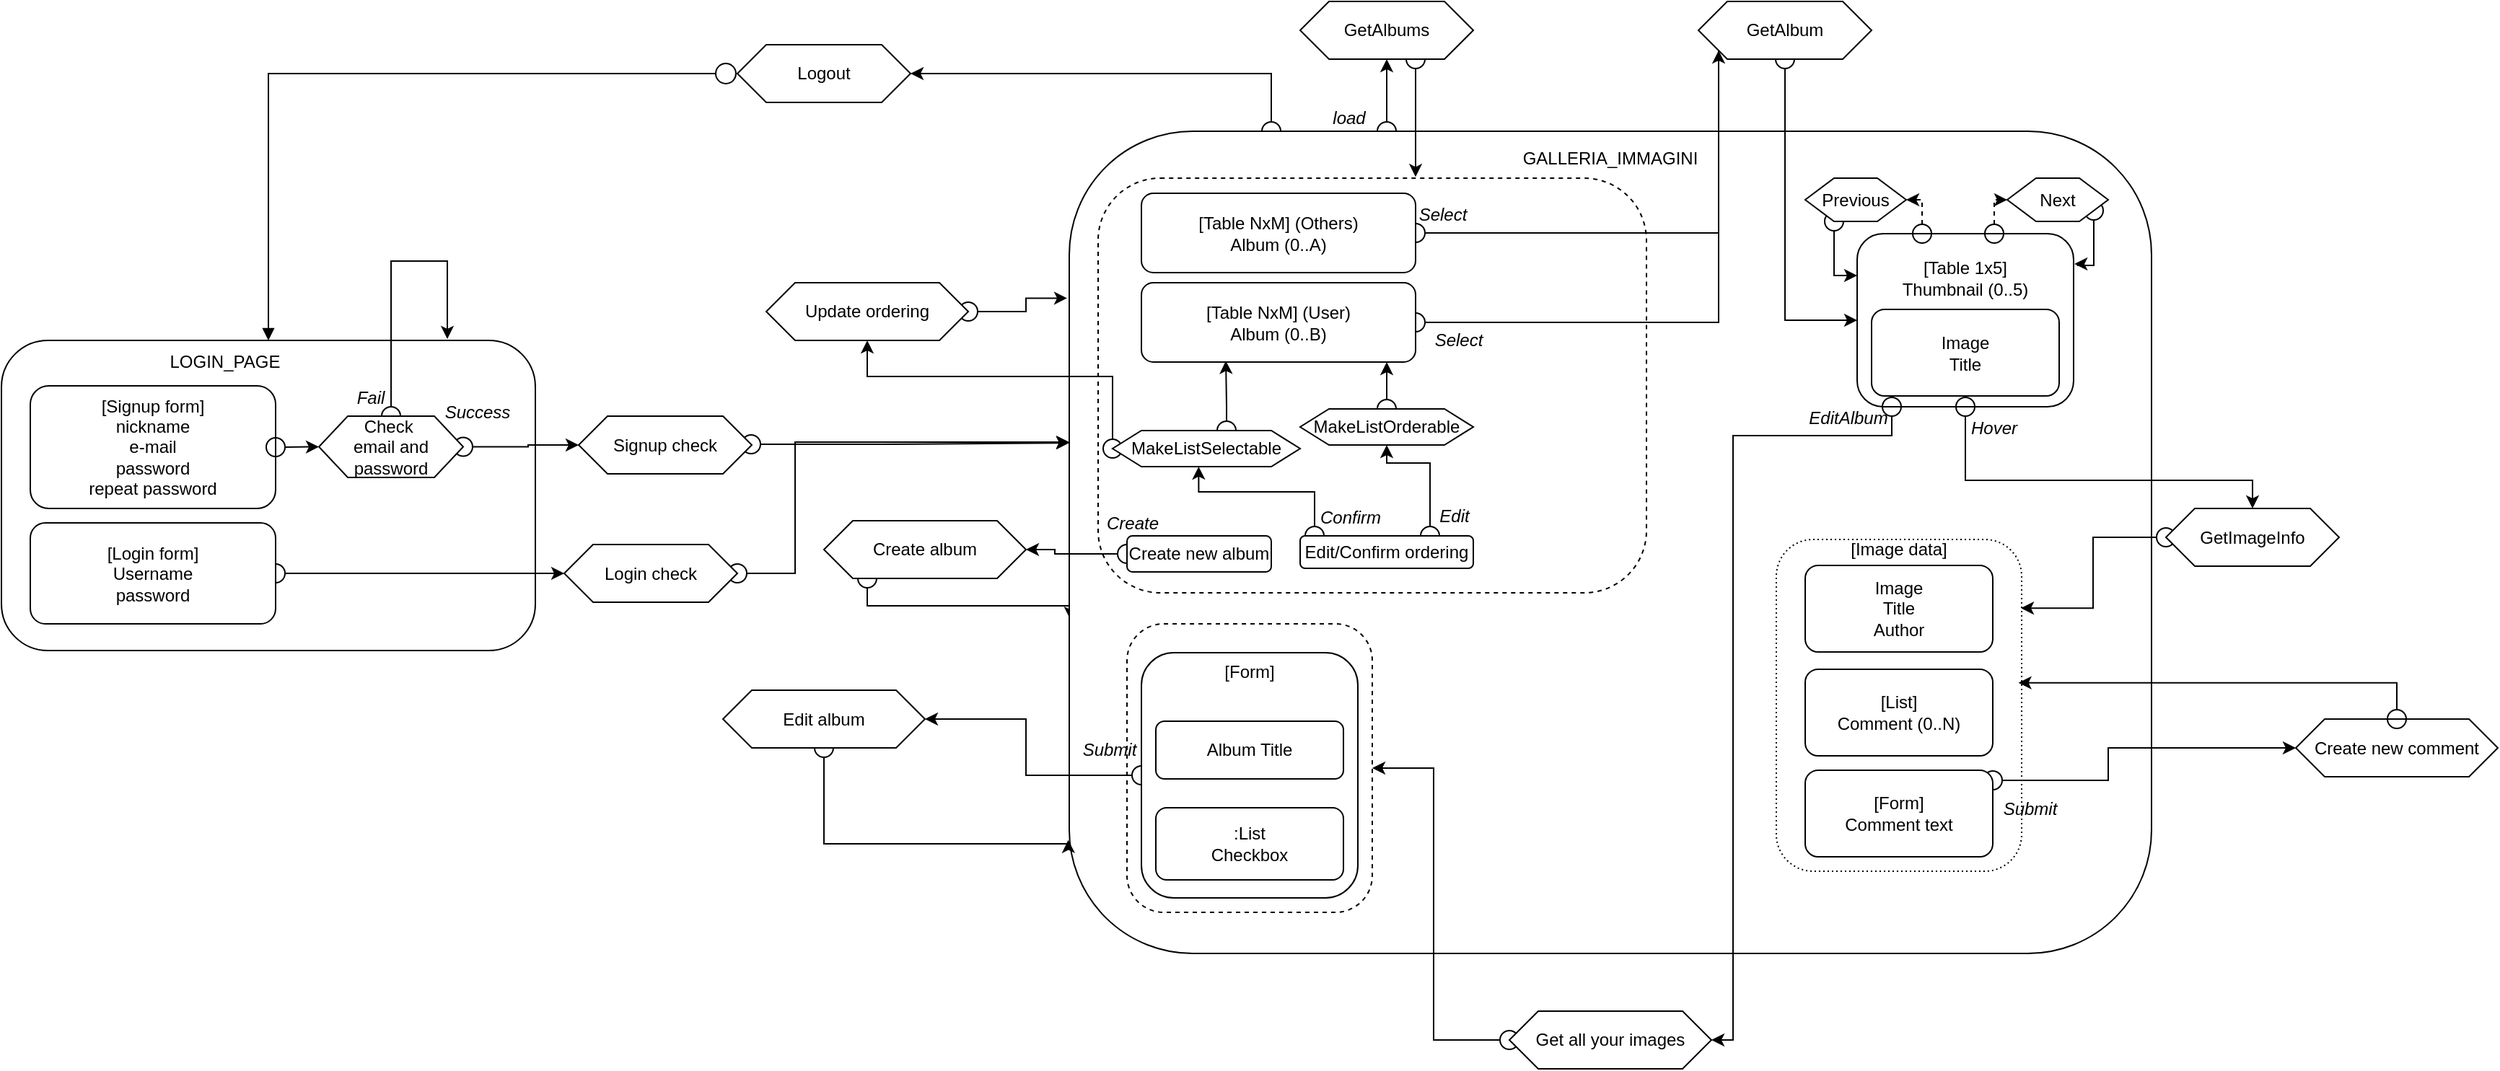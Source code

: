 <mxfile version="16.1.2" type="device"><diagram name="Page-1" id="b520641d-4fe3-3701-9064-5fc419738815"><mxGraphModel dx="868" dy="1390" grid="1" gridSize="10" guides="1" tooltips="1" connect="1" arrows="1" fold="1" page="1" pageScale="1" pageWidth="1169" pageHeight="827" background="#ffffff" math="0" shadow="0"><root><mxCell id="0"/><mxCell id="1" parent="0"/><mxCell id="cFI16rSDpZyH8K5_RRqZ-88" style="edgeStyle=elbowEdgeStyle;rounded=0;orthogonalLoop=1;jettySize=auto;html=1;entryX=0;entryY=0.378;entryDx=0;entryDy=0;entryPerimeter=0;startArrow=oval;startFill=0;startSize=13;exitX=1;exitY=0.5;exitDx=0;exitDy=0;" parent="1" source="tA7xQBiXmkoUzAWX-g8d-19" target="cFI16rSDpZyH8K5_RRqZ-2" edge="1"><mxGeometry relative="1" as="geometry"><Array as="points"><mxPoint x="690" y="280"/><mxPoint x="680" y="270"/><mxPoint x="750" y="260"/><mxPoint x="690" y="270"/><mxPoint x="750" y="280"/><mxPoint x="600" y="280"/></Array></mxGeometry></mxCell><mxCell id="tA7xQBiXmkoUzAWX-g8d-19" value="Login check" style="shape=hexagon;perimeter=hexagonPerimeter2;whiteSpace=wrap;html=1;fixedSize=1;strokeColor=default;" parent="1" vertex="1"><mxGeometry x="530" y="306.5" width="120" height="40" as="geometry"/></mxCell><mxCell id="cFI16rSDpZyH8K5_RRqZ-92" style="edgeStyle=elbowEdgeStyle;rounded=0;orthogonalLoop=1;jettySize=auto;html=1;entryX=0;entryY=0.379;entryDx=0;entryDy=0;entryPerimeter=0;startArrow=oval;startFill=0;startSize=13;" parent="1" source="tA7xQBiXmkoUzAWX-g8d-54" target="cFI16rSDpZyH8K5_RRqZ-2" edge="1"><mxGeometry relative="1" as="geometry"><Array as="points"><mxPoint x="750" y="237"/></Array></mxGeometry></mxCell><mxCell id="tA7xQBiXmkoUzAWX-g8d-54" value="Signup check" style="shape=hexagon;perimeter=hexagonPerimeter2;whiteSpace=wrap;html=1;fixedSize=1;strokeColor=default;" parent="1" vertex="1"><mxGeometry x="540" y="217.5" width="120" height="40" as="geometry"/></mxCell><mxCell id="tA7xQBiXmkoUzAWX-g8d-55" value="" style="rounded=1;whiteSpace=wrap;html=1;strokeColor=default;" parent="1" vertex="1"><mxGeometry x="140" y="165" width="370" height="215" as="geometry"/></mxCell><mxCell id="tA7xQBiXmkoUzAWX-g8d-56" value="[Signup form]&lt;br&gt;nickname&lt;br&gt;e-mail&lt;br&gt;password&lt;br&gt;repeat password" style="rounded=1;whiteSpace=wrap;html=1;strokeColor=default;fillColor=default;" parent="1" vertex="1"><mxGeometry x="160" y="196.5" width="170" height="85" as="geometry"/></mxCell><mxCell id="tA7xQBiXmkoUzAWX-g8d-57" value="LOGIN_PAGE" style="text;html=1;strokeColor=none;fillColor=none;align=center;verticalAlign=middle;whiteSpace=wrap;rounded=0;" parent="1" vertex="1"><mxGeometry x="190" y="165" width="210" height="30" as="geometry"/></mxCell><mxCell id="cFI16rSDpZyH8K5_RRqZ-80" style="edgeStyle=orthogonalEdgeStyle;rounded=0;orthogonalLoop=1;jettySize=auto;html=1;entryX=0;entryY=0.5;entryDx=0;entryDy=0;startArrow=oval;startFill=0;startSize=13;" parent="1" source="tA7xQBiXmkoUzAWX-g8d-58" target="tA7xQBiXmkoUzAWX-g8d-19" edge="1"><mxGeometry relative="1" as="geometry"/></mxCell><mxCell id="tA7xQBiXmkoUzAWX-g8d-58" value="[Login form]&lt;br&gt;Username&lt;br&gt;password" style="rounded=1;whiteSpace=wrap;html=1;strokeColor=default;" parent="1" vertex="1"><mxGeometry x="160" y="291.5" width="170" height="70" as="geometry"/></mxCell><mxCell id="tA7xQBiXmkoUzAWX-g8d-77" value="Create new comment" style="shape=hexagon;perimeter=hexagonPerimeter2;whiteSpace=wrap;html=1;fixedSize=1;strokeColor=default;" parent="1" vertex="1"><mxGeometry x="1730" y="427.5" width="140" height="40" as="geometry"/></mxCell><mxCell id="tA7xQBiXmkoUzAWX-g8d-91" style="edgeStyle=orthogonalEdgeStyle;rounded=0;orthogonalLoop=1;jettySize=auto;html=1;startArrow=circle;startFill=0;endArrow=block;endFill=1;strokeColor=#000000;" parent="1" source="tA7xQBiXmkoUzAWX-g8d-87" target="tA7xQBiXmkoUzAWX-g8d-55" edge="1"><mxGeometry relative="1" as="geometry"/></mxCell><mxCell id="tA7xQBiXmkoUzAWX-g8d-87" value="Logout" style="shape=hexagon;perimeter=hexagonPerimeter2;whiteSpace=wrap;html=1;fixedSize=1;strokeColor=default;" parent="1" vertex="1"><mxGeometry x="650" y="-40" width="120" height="40" as="geometry"/></mxCell><mxCell id="cFI16rSDpZyH8K5_RRqZ-46" style="edgeStyle=orthogonalEdgeStyle;rounded=0;orthogonalLoop=1;jettySize=auto;html=1;entryX=0.001;entryY=0.594;entryDx=0;entryDy=0;startArrow=oval;startFill=0;startSize=13;entryPerimeter=0;" parent="1" source="jkKR9sNIjVhCgQwLtrIo-7" target="cFI16rSDpZyH8K5_RRqZ-2" edge="1"><mxGeometry relative="1" as="geometry"><Array as="points"><mxPoint x="740" y="349"/></Array></mxGeometry></mxCell><mxCell id="jkKR9sNIjVhCgQwLtrIo-7" value="Create album" style="shape=hexagon;perimeter=hexagonPerimeter2;whiteSpace=wrap;html=1;fixedSize=1;strokeColor=default;" parent="1" vertex="1"><mxGeometry x="710" y="290" width="140" height="40" as="geometry"/></mxCell><mxCell id="cFI16rSDpZyH8K5_RRqZ-41" style="edgeStyle=elbowEdgeStyle;rounded=0;orthogonalLoop=1;jettySize=auto;html=1;entryX=1;entryY=0.5;entryDx=0;entryDy=0;startArrow=oval;startFill=0;startSize=13;" parent="1" source="cFI16rSDpZyH8K5_RRqZ-2" target="tA7xQBiXmkoUzAWX-g8d-87" edge="1"><mxGeometry relative="1" as="geometry"><Array as="points"><mxPoint x="1020" y="-10"/><mxPoint x="910" y="10"/></Array></mxGeometry></mxCell><mxCell id="cFI16rSDpZyH8K5_RRqZ-95" style="edgeStyle=elbowEdgeStyle;rounded=0;orthogonalLoop=1;jettySize=auto;html=1;entryX=0.5;entryY=1;entryDx=0;entryDy=0;startArrow=oval;startFill=0;startSize=13;" parent="1" source="cFI16rSDpZyH8K5_RRqZ-2" target="cFI16rSDpZyH8K5_RRqZ-94" edge="1"><mxGeometry relative="1" as="geometry"/></mxCell><mxCell id="cFI16rSDpZyH8K5_RRqZ-2" value="GALLERIA_IMMAGINI&lt;br&gt;&lt;br&gt;&lt;br&gt;&lt;br&gt;&lt;br&gt;&lt;br&gt;&lt;br&gt;&lt;br&gt;&lt;br&gt;&lt;br&gt;&lt;br&gt;&lt;br&gt;&lt;br&gt;&lt;br&gt;&lt;br&gt;&lt;br&gt;&lt;br&gt;&lt;br&gt;&lt;br&gt;&lt;br&gt;&lt;br&gt;&lt;br&gt;&lt;br&gt;&lt;br&gt;&lt;br&gt;&lt;br&gt;&lt;br&gt;&lt;br&gt;&lt;br&gt;&lt;br&gt;&lt;br&gt;&lt;br&gt;&lt;br&gt;&lt;br&gt;&lt;br&gt;&lt;br&gt;&lt;br&gt;&lt;br&gt;" style="rounded=1;whiteSpace=wrap;html=1;align=center;fillColor=default;" parent="1" vertex="1"><mxGeometry x="880" y="20" width="750" height="570" as="geometry"/></mxCell><mxCell id="cFI16rSDpZyH8K5_RRqZ-97" value="&lt;span&gt;&lt;br&gt;&lt;/span&gt;" style="rounded=1;whiteSpace=wrap;html=1;strokeColor=default;dashed=1;fillColor=none;" parent="1" vertex="1"><mxGeometry x="900" y="52.5" width="380" height="287.5" as="geometry"/></mxCell><mxCell id="cFI16rSDpZyH8K5_RRqZ-14" style="edgeStyle=elbowEdgeStyle;rounded=0;orthogonalLoop=1;jettySize=auto;html=1;entryX=0;entryY=0.5;entryDx=0;entryDy=0;startArrow=oval;startFill=0;startSize=13;" parent="1" source="cFI16rSDpZyH8K5_RRqZ-6" target="cFI16rSDpZyH8K5_RRqZ-13" edge="1"><mxGeometry relative="1" as="geometry"><Array as="points"><mxPoint x="1330" y="20"/></Array></mxGeometry></mxCell><mxCell id="cFI16rSDpZyH8K5_RRqZ-6" value="[Table NxM] (Others)&lt;br&gt;Album (0..A)" style="rounded=1;whiteSpace=wrap;html=1;" parent="1" vertex="1"><mxGeometry x="930" y="63" width="190" height="55" as="geometry"/></mxCell><mxCell id="cFI16rSDpZyH8K5_RRqZ-101" style="edgeStyle=orthogonalEdgeStyle;rounded=0;orthogonalLoop=1;jettySize=auto;html=1;entryX=0;entryY=0.5;entryDx=0;entryDy=0;startArrow=oval;startFill=0;startSize=13;" parent="1" source="cFI16rSDpZyH8K5_RRqZ-13" target="cFI16rSDpZyH8K5_RRqZ-15" edge="1"><mxGeometry relative="1" as="geometry"/></mxCell><mxCell id="cFI16rSDpZyH8K5_RRqZ-13" value="GetAlbum" style="shape=hexagon;perimeter=hexagonPerimeter2;whiteSpace=wrap;html=1;fixedSize=1;strokeColor=default;" parent="1" vertex="1"><mxGeometry x="1316" y="-70" width="120" height="40" as="geometry"/></mxCell><mxCell id="cFI16rSDpZyH8K5_RRqZ-20" style="edgeStyle=elbowEdgeStyle;rounded=0;orthogonalLoop=1;jettySize=auto;html=1;entryX=0.5;entryY=0;entryDx=0;entryDy=0;startArrow=oval;startFill=0;startSize=13;elbow=vertical;" parent="1" source="cFI16rSDpZyH8K5_RRqZ-15" target="cFI16rSDpZyH8K5_RRqZ-19" edge="1"><mxGeometry relative="1" as="geometry"><Array as="points"><mxPoint x="1501" y="262"/></Array></mxGeometry></mxCell><mxCell id="dxQvqoGn5i3ji58gpkbO-1" style="edgeStyle=orthogonalEdgeStyle;rounded=0;orthogonalLoop=1;jettySize=auto;html=1;startArrow=oval;startFill=0;endSize=6;startSize=13;entryX=1;entryY=0.5;entryDx=0;entryDy=0;" edge="1" parent="1" source="cFI16rSDpZyH8K5_RRqZ-15" target="dxQvqoGn5i3ji58gpkbO-3"><mxGeometry relative="1" as="geometry"><mxPoint x="1340" y="640" as="targetPoint"/><Array as="points"><mxPoint x="1450" y="231"/><mxPoint x="1340" y="231"/><mxPoint x="1340" y="650"/></Array></mxGeometry></mxCell><mxCell id="cFI16rSDpZyH8K5_RRqZ-15" value="[Table 1x5]&lt;br&gt;Thumbnail (0..5)&lt;br&gt;&lt;br&gt;&lt;br&gt;&lt;br&gt;&lt;br&gt;" style="rounded=1;whiteSpace=wrap;html=1;fillColor=none;" parent="1" vertex="1"><mxGeometry x="1426" y="91" width="150" height="120" as="geometry"/></mxCell><mxCell id="cFI16rSDpZyH8K5_RRqZ-39" style="edgeStyle=elbowEdgeStyle;rounded=0;orthogonalLoop=1;jettySize=auto;html=1;entryX=0.997;entryY=0.207;entryDx=0;entryDy=0;entryPerimeter=0;startArrow=oval;startFill=0;startSize=13;" parent="1" source="cFI16rSDpZyH8K5_RRqZ-19" target="tA7xQBiXmkoUzAWX-g8d-70" edge="1"><mxGeometry relative="1" as="geometry"/></mxCell><mxCell id="cFI16rSDpZyH8K5_RRqZ-19" value="GetImageInfo" style="shape=hexagon;perimeter=hexagonPerimeter2;whiteSpace=wrap;html=1;fixedSize=1;strokeColor=default;" parent="1" vertex="1"><mxGeometry x="1640" y="281.5" width="120" height="40" as="geometry"/></mxCell><mxCell id="cFI16rSDpZyH8K5_RRqZ-29" value="" style="edgeStyle=elbowEdgeStyle;rounded=0;orthogonalLoop=1;jettySize=auto;html=1;startArrow=oval;startFill=0;startSize=13;" parent="1" source="cFI16rSDpZyH8K5_RRqZ-28" target="cFI16rSDpZyH8K5_RRqZ-13" edge="1"><mxGeometry relative="1" as="geometry"><Array as="points"><mxPoint x="1330" y="60"/></Array></mxGeometry></mxCell><mxCell id="cFI16rSDpZyH8K5_RRqZ-28" value="[Table NxM] (User)&lt;br&gt;Album (0..B)" style="rounded=1;whiteSpace=wrap;html=1;" parent="1" vertex="1"><mxGeometry x="930" y="125" width="190" height="55" as="geometry"/></mxCell><mxCell id="cFI16rSDpZyH8K5_RRqZ-30" value="&lt;i&gt;Hover&lt;/i&gt;" style="text;html=1;strokeColor=none;fillColor=none;align=center;verticalAlign=middle;whiteSpace=wrap;rounded=0;" parent="1" vertex="1"><mxGeometry x="1491" y="211" width="60" height="30" as="geometry"/></mxCell><mxCell id="tA7xQBiXmkoUzAWX-g8d-38" value="Image&lt;br&gt;Title" style="rounded=1;whiteSpace=wrap;html=1;strokeColor=default;" parent="1" vertex="1"><mxGeometry x="1436" y="143.5" width="130" height="60" as="geometry"/></mxCell><mxCell id="cFI16rSDpZyH8K5_RRqZ-34" style="edgeStyle=elbowEdgeStyle;rounded=0;orthogonalLoop=1;jettySize=auto;html=1;entryX=0;entryY=0.5;entryDx=0;entryDy=0;startArrow=oval;startFill=0;startSize=13;dashed=1;" parent="1" source="cFI16rSDpZyH8K5_RRqZ-15" target="cFI16rSDpZyH8K5_RRqZ-102" edge="1"><mxGeometry relative="1" as="geometry"><Array as="points"><mxPoint x="1521" y="71"/><mxPoint x="1541" y="121"/><mxPoint x="1551" y="131"/><mxPoint x="1521" y="121"/><mxPoint x="1401" y="201"/><mxPoint x="1381" y="181"/></Array></mxGeometry></mxCell><mxCell id="cFI16rSDpZyH8K5_RRqZ-37" style="edgeStyle=elbowEdgeStyle;rounded=0;orthogonalLoop=1;jettySize=auto;html=1;entryX=1;entryY=0.5;entryDx=0;entryDy=0;startArrow=oval;startFill=0;startSize=13;dashed=1;" parent="1" source="cFI16rSDpZyH8K5_RRqZ-15" target="cFI16rSDpZyH8K5_RRqZ-103" edge="1"><mxGeometry relative="1" as="geometry"><Array as="points"><mxPoint x="1471" y="71"/><mxPoint x="1481" y="121"/><mxPoint x="1461" y="111"/><mxPoint x="1471" y="131"/><mxPoint x="1461" y="121"/><mxPoint x="1491" y="121"/></Array></mxGeometry></mxCell><mxCell id="tA7xQBiXmkoUzAWX-g8d-70" value="&lt;span&gt;[Image data]&lt;br&gt;&lt;br&gt;&lt;br&gt;&lt;br&gt;&lt;br&gt;&lt;br&gt;&lt;br&gt;&lt;br&gt;&lt;br&gt;&lt;br&gt;&lt;br&gt;&lt;br&gt;&lt;br&gt;&lt;br&gt;&lt;br&gt;&lt;br&gt;&lt;/span&gt;" style="rounded=1;whiteSpace=wrap;html=1;strokeColor=default;dashed=1;dashPattern=1 2;" parent="1" vertex="1"><mxGeometry x="1370" y="303" width="170" height="230" as="geometry"/></mxCell><mxCell id="tA7xQBiXmkoUzAWX-g8d-71" value="Image&lt;br&gt;Title&lt;br&gt;Author" style="rounded=1;whiteSpace=wrap;html=1;strokeColor=default;" parent="1" vertex="1"><mxGeometry x="1390" y="321" width="130" height="60" as="geometry"/></mxCell><mxCell id="tA7xQBiXmkoUzAWX-g8d-72" value="[List]&lt;br&gt;Comment (0..N)" style="rounded=1;whiteSpace=wrap;html=1;strokeColor=default;" parent="1" vertex="1"><mxGeometry x="1390" y="393" width="130" height="60" as="geometry"/></mxCell><mxCell id="cFI16rSDpZyH8K5_RRqZ-40" style="edgeStyle=elbowEdgeStyle;rounded=0;orthogonalLoop=1;jettySize=auto;html=1;entryX=0;entryY=0.5;entryDx=0;entryDy=0;startArrow=oval;startFill=0;startSize=13;" parent="1" source="tA7xQBiXmkoUzAWX-g8d-73" target="tA7xQBiXmkoUzAWX-g8d-77" edge="1"><mxGeometry relative="1" as="geometry"><Array as="points"><mxPoint x="1600" y="470"/></Array></mxGeometry></mxCell><mxCell id="tA7xQBiXmkoUzAWX-g8d-73" value="[Form]&lt;br&gt;Comment text" style="rounded=1;whiteSpace=wrap;html=1;strokeColor=default;" parent="1" vertex="1"><mxGeometry x="1390" y="463" width="130" height="60" as="geometry"/></mxCell><mxCell id="cFI16rSDpZyH8K5_RRqZ-33" value="&lt;i&gt;Submit&lt;/i&gt;" style="text;html=1;strokeColor=none;fillColor=none;align=center;verticalAlign=middle;whiteSpace=wrap;rounded=0;" parent="1" vertex="1"><mxGeometry x="1516" y="475" width="60" height="30" as="geometry"/></mxCell><mxCell id="cFI16rSDpZyH8K5_RRqZ-45" style="edgeStyle=orthogonalEdgeStyle;rounded=0;orthogonalLoop=1;jettySize=auto;html=1;entryX=1;entryY=0.5;entryDx=0;entryDy=0;startArrow=oval;startFill=0;startSize=13;" parent="1" source="cFI16rSDpZyH8K5_RRqZ-42" target="jkKR9sNIjVhCgQwLtrIo-7" edge="1"><mxGeometry relative="1" as="geometry"><Array as="points"><mxPoint x="870" y="313"/><mxPoint x="870" y="310"/></Array></mxGeometry></mxCell><mxCell id="cFI16rSDpZyH8K5_RRqZ-42" value="Create new album" style="rounded=1;whiteSpace=wrap;html=1;" parent="1" vertex="1"><mxGeometry x="920" y="300.5" width="100" height="25" as="geometry"/></mxCell><mxCell id="cFI16rSDpZyH8K5_RRqZ-48" value="&lt;span&gt;&lt;br&gt;&lt;/span&gt;" style="rounded=1;whiteSpace=wrap;html=1;strokeColor=default;dashed=1;" parent="1" vertex="1"><mxGeometry x="920" y="361.5" width="170" height="200" as="geometry"/></mxCell><mxCell id="cFI16rSDpZyH8K5_RRqZ-53" style="edgeStyle=orthogonalEdgeStyle;rounded=0;orthogonalLoop=1;jettySize=auto;html=1;startArrow=oval;startFill=0;startSize=13;entryX=1;entryY=0.5;entryDx=0;entryDy=0;" parent="1" source="jkKR9sNIjVhCgQwLtrIo-4" target="cFI16rSDpZyH8K5_RRqZ-54" edge="1"><mxGeometry relative="1" as="geometry"><mxPoint x="790" y="440" as="targetPoint"/></mxGeometry></mxCell><mxCell id="jkKR9sNIjVhCgQwLtrIo-4" value="&lt;span&gt;[Form]&lt;br&gt;&lt;/span&gt;&lt;br&gt;&lt;br&gt;&lt;br&gt;&lt;br&gt;&lt;br&gt;&lt;br&gt;&lt;br&gt;&lt;br&gt;&lt;br&gt;&lt;br&gt;" style="rounded=1;whiteSpace=wrap;html=1;strokeColor=default;" parent="1" vertex="1"><mxGeometry x="930" y="381.5" width="150" height="170" as="geometry"/></mxCell><mxCell id="cFI16rSDpZyH8K5_RRqZ-51" value="Album Title" style="rounded=1;whiteSpace=wrap;html=1;strokeColor=default;" parent="1" vertex="1"><mxGeometry x="940" y="429" width="130" height="40" as="geometry"/></mxCell><mxCell id="cFI16rSDpZyH8K5_RRqZ-52" value=":List&lt;br&gt;Checkbox" style="rounded=1;whiteSpace=wrap;html=1;strokeColor=default;" parent="1" vertex="1"><mxGeometry x="940" y="489" width="130" height="50" as="geometry"/></mxCell><mxCell id="cFI16rSDpZyH8K5_RRqZ-55" style="edgeStyle=orthogonalEdgeStyle;rounded=0;orthogonalLoop=1;jettySize=auto;html=1;entryX=-0.001;entryY=0.862;entryDx=0;entryDy=0;entryPerimeter=0;startArrow=oval;startFill=0;startSize=13;" parent="1" source="cFI16rSDpZyH8K5_RRqZ-54" target="cFI16rSDpZyH8K5_RRqZ-2" edge="1"><mxGeometry relative="1" as="geometry"><Array as="points"><mxPoint x="710" y="514"/></Array></mxGeometry></mxCell><mxCell id="cFI16rSDpZyH8K5_RRqZ-54" value="Edit album" style="shape=hexagon;perimeter=hexagonPerimeter2;whiteSpace=wrap;html=1;fixedSize=1;strokeColor=default;" parent="1" vertex="1"><mxGeometry x="640" y="407.5" width="140" height="40" as="geometry"/></mxCell><mxCell id="cFI16rSDpZyH8K5_RRqZ-56" value="&lt;i&gt;Submit&lt;/i&gt;" style="text;html=1;strokeColor=none;fillColor=none;align=center;verticalAlign=middle;whiteSpace=wrap;rounded=0;" parent="1" vertex="1"><mxGeometry x="878" y="434" width="60" height="30" as="geometry"/></mxCell><mxCell id="cFI16rSDpZyH8K5_RRqZ-57" value="&lt;i&gt;Create&lt;/i&gt;" style="text;html=1;strokeColor=none;fillColor=none;align=center;verticalAlign=middle;whiteSpace=wrap;rounded=0;" parent="1" vertex="1"><mxGeometry x="894" y="277" width="60" height="30" as="geometry"/></mxCell><mxCell id="cFI16rSDpZyH8K5_RRqZ-58" value="&lt;i&gt;Select&lt;/i&gt;" style="text;html=1;strokeColor=none;fillColor=none;align=center;verticalAlign=middle;whiteSpace=wrap;rounded=0;" parent="1" vertex="1"><mxGeometry x="1120" y="150" width="60" height="30" as="geometry"/></mxCell><mxCell id="cFI16rSDpZyH8K5_RRqZ-59" value="&lt;i&gt;Select&lt;/i&gt;" style="text;html=1;strokeColor=none;fillColor=none;align=center;verticalAlign=middle;whiteSpace=wrap;rounded=0;" parent="1" vertex="1"><mxGeometry x="1109" y="63" width="60" height="30" as="geometry"/></mxCell><mxCell id="cFI16rSDpZyH8K5_RRqZ-67" style="edgeStyle=orthogonalEdgeStyle;rounded=0;orthogonalLoop=1;jettySize=auto;html=1;entryX=0.5;entryY=1;entryDx=0;entryDy=0;startArrow=oval;startFill=0;startSize=13;" parent="1" source="cFI16rSDpZyH8K5_RRqZ-60" target="cFI16rSDpZyH8K5_RRqZ-66" edge="1"><mxGeometry relative="1" as="geometry"><Array as="points"><mxPoint x="1130" y="250"/><mxPoint x="1100" y="250"/></Array></mxGeometry></mxCell><mxCell id="cFI16rSDpZyH8K5_RRqZ-71" style="edgeStyle=orthogonalEdgeStyle;rounded=0;orthogonalLoop=1;jettySize=auto;html=1;entryX=0.459;entryY=0.998;entryDx=0;entryDy=0;startArrow=oval;startFill=0;startSize=13;entryPerimeter=0;" parent="1" source="cFI16rSDpZyH8K5_RRqZ-60" target="cFI16rSDpZyH8K5_RRqZ-74" edge="1"><mxGeometry relative="1" as="geometry"><mxPoint x="1110.32" y="254.825" as="targetPoint"/><Array as="points"><mxPoint x="1050" y="270"/><mxPoint x="970" y="270"/></Array></mxGeometry></mxCell><mxCell id="cFI16rSDpZyH8K5_RRqZ-60" value="Edit/Confirm ordering" style="rounded=1;whiteSpace=wrap;html=1;" parent="1" vertex="1"><mxGeometry x="1040" y="300.5" width="120" height="22.5" as="geometry"/></mxCell><mxCell id="cFI16rSDpZyH8K5_RRqZ-68" style="edgeStyle=orthogonalEdgeStyle;rounded=0;orthogonalLoop=1;jettySize=auto;html=1;startArrow=oval;startFill=0;startSize=13;" parent="1" source="cFI16rSDpZyH8K5_RRqZ-66" edge="1"><mxGeometry relative="1" as="geometry"><mxPoint x="1100" y="180" as="targetPoint"/><Array as="points"><mxPoint x="1100" y="180"/></Array></mxGeometry></mxCell><mxCell id="cFI16rSDpZyH8K5_RRqZ-66" value="MakeListOrderable" style="shape=hexagon;perimeter=hexagonPerimeter2;whiteSpace=wrap;html=1;fixedSize=1;strokeColor=default;" parent="1" vertex="1"><mxGeometry x="1040" y="212.5" width="120" height="25" as="geometry"/></mxCell><mxCell id="cFI16rSDpZyH8K5_RRqZ-73" style="edgeStyle=orthogonalEdgeStyle;rounded=0;orthogonalLoop=1;jettySize=auto;html=1;entryX=-0.002;entryY=0.203;entryDx=0;entryDy=0;entryPerimeter=0;startArrow=oval;startFill=0;startSize=13;" parent="1" source="cFI16rSDpZyH8K5_RRqZ-72" target="cFI16rSDpZyH8K5_RRqZ-2" edge="1"><mxGeometry relative="1" as="geometry"/></mxCell><mxCell id="cFI16rSDpZyH8K5_RRqZ-72" value="Update ordering" style="shape=hexagon;perimeter=hexagonPerimeter2;whiteSpace=wrap;html=1;fixedSize=1;strokeColor=default;" parent="1" vertex="1"><mxGeometry x="670" y="125" width="140" height="40" as="geometry"/></mxCell><mxCell id="cFI16rSDpZyH8K5_RRqZ-75" style="edgeStyle=orthogonalEdgeStyle;rounded=0;orthogonalLoop=1;jettySize=auto;html=1;entryX=0.308;entryY=0.985;entryDx=0;entryDy=0;entryPerimeter=0;startArrow=oval;startFill=0;startSize=13;" parent="1" source="cFI16rSDpZyH8K5_RRqZ-74" target="cFI16rSDpZyH8K5_RRqZ-28" edge="1"><mxGeometry relative="1" as="geometry"><Array as="points"><mxPoint x="989" y="210"/><mxPoint x="989" y="210"/></Array></mxGeometry></mxCell><mxCell id="cFI16rSDpZyH8K5_RRqZ-76" style="edgeStyle=orthogonalEdgeStyle;rounded=0;orthogonalLoop=1;jettySize=auto;html=1;exitX=0;exitY=0.5;exitDx=0;exitDy=0;entryX=0.5;entryY=1;entryDx=0;entryDy=0;startArrow=oval;startFill=0;startSize=13;" parent="1" source="cFI16rSDpZyH8K5_RRqZ-74" target="cFI16rSDpZyH8K5_RRqZ-72" edge="1"><mxGeometry relative="1" as="geometry"><Array as="points"><mxPoint x="910" y="190"/><mxPoint x="740" y="190"/></Array></mxGeometry></mxCell><mxCell id="cFI16rSDpZyH8K5_RRqZ-74" value="MakeListSelectable" style="shape=hexagon;perimeter=hexagonPerimeter2;whiteSpace=wrap;html=1;fixedSize=1;strokeColor=default;" parent="1" vertex="1"><mxGeometry x="910" y="227.5" width="130" height="25" as="geometry"/></mxCell><mxCell id="cFI16rSDpZyH8K5_RRqZ-77" value="&lt;i&gt;Confirm&lt;/i&gt;" style="text;html=1;strokeColor=none;fillColor=none;align=center;verticalAlign=middle;whiteSpace=wrap;rounded=0;" parent="1" vertex="1"><mxGeometry x="1045" y="273" width="60" height="30" as="geometry"/></mxCell><mxCell id="cFI16rSDpZyH8K5_RRqZ-78" value="&lt;i&gt;Edit&lt;/i&gt;" style="text;html=1;strokeColor=none;fillColor=none;align=center;verticalAlign=middle;whiteSpace=wrap;rounded=0;" parent="1" vertex="1"><mxGeometry x="1117" y="272" width="60" height="30" as="geometry"/></mxCell><mxCell id="cFI16rSDpZyH8K5_RRqZ-82" style="edgeStyle=orthogonalEdgeStyle;rounded=0;orthogonalLoop=1;jettySize=auto;html=1;startArrow=oval;startFill=0;startSize=13;" parent="1" source="cFI16rSDpZyH8K5_RRqZ-79" edge="1"><mxGeometry relative="1" as="geometry"><mxPoint x="449" y="164" as="targetPoint"/><Array as="points"><mxPoint x="410" y="110"/><mxPoint x="449" y="110"/></Array></mxGeometry></mxCell><mxCell id="cFI16rSDpZyH8K5_RRqZ-84" style="edgeStyle=orthogonalEdgeStyle;rounded=0;orthogonalLoop=1;jettySize=auto;html=1;entryX=0;entryY=0.5;entryDx=0;entryDy=0;startArrow=oval;startFill=0;startSize=13;" parent="1" source="cFI16rSDpZyH8K5_RRqZ-79" target="tA7xQBiXmkoUzAWX-g8d-54" edge="1"><mxGeometry relative="1" as="geometry"/></mxCell><mxCell id="cFI16rSDpZyH8K5_RRqZ-79" value="Check&amp;nbsp;&lt;br&gt;email and password" style="shape=hexagon;perimeter=hexagonPerimeter2;whiteSpace=wrap;html=1;fixedSize=1;strokeColor=default;" parent="1" vertex="1"><mxGeometry x="360" y="217.5" width="100" height="42.5" as="geometry"/></mxCell><mxCell id="cFI16rSDpZyH8K5_RRqZ-81" value="" style="endArrow=classic;html=1;rounded=0;startSize=13;exitX=1;exitY=0.5;exitDx=0;exitDy=0;entryX=0;entryY=0.5;entryDx=0;entryDy=0;startArrow=oval;startFill=0;" parent="1" source="tA7xQBiXmkoUzAWX-g8d-56" target="cFI16rSDpZyH8K5_RRqZ-79" edge="1"><mxGeometry width="50" height="50" relative="1" as="geometry"><mxPoint x="320" y="270" as="sourcePoint"/><mxPoint x="370" y="220" as="targetPoint"/></mxGeometry></mxCell><mxCell id="cFI16rSDpZyH8K5_RRqZ-83" value="&lt;i&gt;Fail&lt;/i&gt;" style="text;html=1;strokeColor=none;fillColor=none;align=center;verticalAlign=middle;whiteSpace=wrap;rounded=0;" parent="1" vertex="1"><mxGeometry x="366" y="190" width="60" height="30" as="geometry"/></mxCell><mxCell id="cFI16rSDpZyH8K5_RRqZ-85" value="&lt;i&gt;Success&lt;/i&gt;" style="text;html=1;strokeColor=none;fillColor=none;align=center;verticalAlign=middle;whiteSpace=wrap;rounded=0;" parent="1" vertex="1"><mxGeometry x="440" y="200" width="60" height="30" as="geometry"/></mxCell><mxCell id="cFI16rSDpZyH8K5_RRqZ-98" style="edgeStyle=elbowEdgeStyle;rounded=0;orthogonalLoop=1;jettySize=auto;html=1;entryX=0.579;entryY=-0.003;entryDx=0;entryDy=0;entryPerimeter=0;startArrow=oval;startFill=0;startSize=13;" parent="1" source="cFI16rSDpZyH8K5_RRqZ-94" target="cFI16rSDpZyH8K5_RRqZ-97" edge="1"><mxGeometry relative="1" as="geometry"/></mxCell><mxCell id="cFI16rSDpZyH8K5_RRqZ-94" value="GetAlbums" style="shape=hexagon;perimeter=hexagonPerimeter2;whiteSpace=wrap;html=1;fixedSize=1;strokeColor=default;" parent="1" vertex="1"><mxGeometry x="1040" y="-70" width="120" height="40" as="geometry"/></mxCell><mxCell id="cFI16rSDpZyH8K5_RRqZ-99" value="&lt;i&gt;load&lt;/i&gt;" style="text;html=1;strokeColor=none;fillColor=none;align=center;verticalAlign=middle;whiteSpace=wrap;rounded=0;" parent="1" vertex="1"><mxGeometry x="1044" y="-4" width="60" height="30" as="geometry"/></mxCell><mxCell id="cFI16rSDpZyH8K5_RRqZ-105" style="edgeStyle=orthogonalEdgeStyle;rounded=0;orthogonalLoop=1;jettySize=auto;html=1;entryX=1.004;entryY=0.175;entryDx=0;entryDy=0;entryPerimeter=0;startArrow=oval;startFill=0;startSize=13;" parent="1" source="cFI16rSDpZyH8K5_RRqZ-102" target="cFI16rSDpZyH8K5_RRqZ-15" edge="1"><mxGeometry relative="1" as="geometry"><Array as="points"><mxPoint x="1590" y="113"/><mxPoint x="1579" y="113"/><mxPoint x="1579" y="112"/></Array></mxGeometry></mxCell><mxCell id="cFI16rSDpZyH8K5_RRqZ-102" value="Next" style="shape=hexagon;perimeter=hexagonPerimeter2;whiteSpace=wrap;html=1;fixedSize=1;strokeColor=default;" parent="1" vertex="1"><mxGeometry x="1530" y="52.5" width="70" height="30" as="geometry"/></mxCell><mxCell id="cFI16rSDpZyH8K5_RRqZ-104" style="edgeStyle=orthogonalEdgeStyle;rounded=0;orthogonalLoop=1;jettySize=auto;html=1;startArrow=oval;startFill=0;startSize=13;" parent="1" source="cFI16rSDpZyH8K5_RRqZ-103" edge="1"><mxGeometry relative="1" as="geometry"><mxPoint x="1426" y="120" as="targetPoint"/><Array as="points"><mxPoint x="1410" y="120"/><mxPoint x="1426" y="120"/></Array></mxGeometry></mxCell><mxCell id="cFI16rSDpZyH8K5_RRqZ-103" value="Previous" style="shape=hexagon;perimeter=hexagonPerimeter2;whiteSpace=wrap;html=1;fixedSize=1;strokeColor=default;" parent="1" vertex="1"><mxGeometry x="1390" y="52.5" width="70" height="30" as="geometry"/></mxCell><mxCell id="cFI16rSDpZyH8K5_RRqZ-107" style="edgeStyle=orthogonalEdgeStyle;rounded=0;orthogonalLoop=1;jettySize=auto;html=1;entryX=0.987;entryY=0.432;entryDx=0;entryDy=0;entryPerimeter=0;startArrow=oval;startFill=0;startSize=13;" parent="1" source="tA7xQBiXmkoUzAWX-g8d-77" target="tA7xQBiXmkoUzAWX-g8d-70" edge="1"><mxGeometry relative="1" as="geometry"><Array as="points"><mxPoint x="1800" y="402"/></Array></mxGeometry></mxCell><mxCell id="dxQvqoGn5i3ji58gpkbO-2" value="&lt;i&gt;EditAlbum&lt;br&gt;&lt;/i&gt;" style="text;html=1;strokeColor=none;fillColor=none;align=center;verticalAlign=middle;whiteSpace=wrap;rounded=0;" vertex="1" parent="1"><mxGeometry x="1390" y="203.5" width="60" height="30" as="geometry"/></mxCell><mxCell id="dxQvqoGn5i3ji58gpkbO-4" style="edgeStyle=orthogonalEdgeStyle;rounded=0;orthogonalLoop=1;jettySize=auto;html=1;entryX=1;entryY=0.5;entryDx=0;entryDy=0;startArrow=oval;startFill=0;startSize=13;endSize=6;" edge="1" parent="1" source="dxQvqoGn5i3ji58gpkbO-3" target="cFI16rSDpZyH8K5_RRqZ-48"><mxGeometry relative="1" as="geometry"/></mxCell><mxCell id="dxQvqoGn5i3ji58gpkbO-3" value="Get all your images" style="shape=hexagon;perimeter=hexagonPerimeter2;whiteSpace=wrap;html=1;fixedSize=1;strokeColor=default;" vertex="1" parent="1"><mxGeometry x="1185" y="630" width="140" height="40" as="geometry"/></mxCell></root></mxGraphModel></diagram></mxfile>